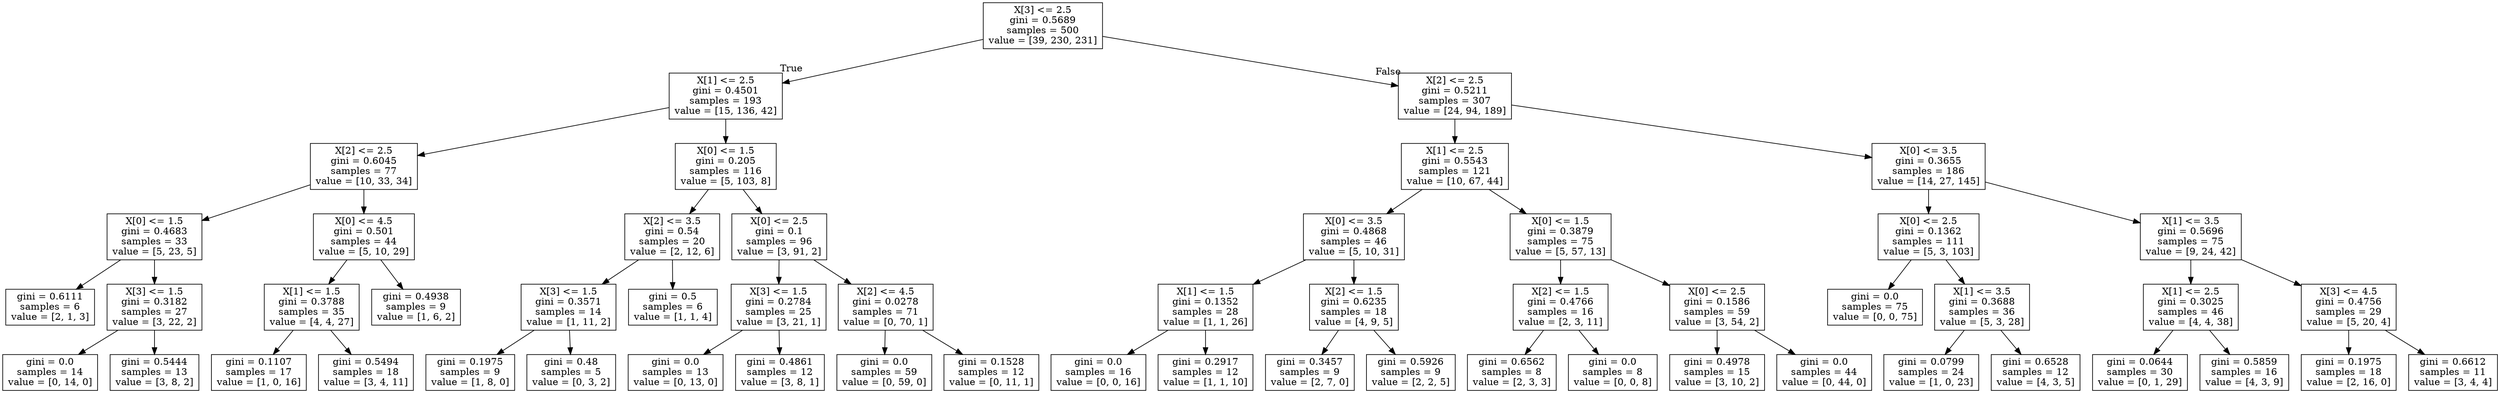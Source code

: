 digraph Tree {
node [shape=box] ;
0 [label="X[3] <= 2.5\ngini = 0.5689\nsamples = 500\nvalue = [39, 230, 231]"] ;
1 [label="X[1] <= 2.5\ngini = 0.4501\nsamples = 193\nvalue = [15, 136, 42]"] ;
0 -> 1 [labeldistance=2.5, labelangle=45, headlabel="True"] ;
2 [label="X[2] <= 2.5\ngini = 0.6045\nsamples = 77\nvalue = [10, 33, 34]"] ;
1 -> 2 ;
3 [label="X[0] <= 1.5\ngini = 0.4683\nsamples = 33\nvalue = [5, 23, 5]"] ;
2 -> 3 ;
4 [label="gini = 0.6111\nsamples = 6\nvalue = [2, 1, 3]"] ;
3 -> 4 ;
5 [label="X[3] <= 1.5\ngini = 0.3182\nsamples = 27\nvalue = [3, 22, 2]"] ;
3 -> 5 ;
6 [label="gini = 0.0\nsamples = 14\nvalue = [0, 14, 0]"] ;
5 -> 6 ;
7 [label="gini = 0.5444\nsamples = 13\nvalue = [3, 8, 2]"] ;
5 -> 7 ;
8 [label="X[0] <= 4.5\ngini = 0.501\nsamples = 44\nvalue = [5, 10, 29]"] ;
2 -> 8 ;
9 [label="X[1] <= 1.5\ngini = 0.3788\nsamples = 35\nvalue = [4, 4, 27]"] ;
8 -> 9 ;
10 [label="gini = 0.1107\nsamples = 17\nvalue = [1, 0, 16]"] ;
9 -> 10 ;
11 [label="gini = 0.5494\nsamples = 18\nvalue = [3, 4, 11]"] ;
9 -> 11 ;
12 [label="gini = 0.4938\nsamples = 9\nvalue = [1, 6, 2]"] ;
8 -> 12 ;
13 [label="X[0] <= 1.5\ngini = 0.205\nsamples = 116\nvalue = [5, 103, 8]"] ;
1 -> 13 ;
14 [label="X[2] <= 3.5\ngini = 0.54\nsamples = 20\nvalue = [2, 12, 6]"] ;
13 -> 14 ;
15 [label="X[3] <= 1.5\ngini = 0.3571\nsamples = 14\nvalue = [1, 11, 2]"] ;
14 -> 15 ;
16 [label="gini = 0.1975\nsamples = 9\nvalue = [1, 8, 0]"] ;
15 -> 16 ;
17 [label="gini = 0.48\nsamples = 5\nvalue = [0, 3, 2]"] ;
15 -> 17 ;
18 [label="gini = 0.5\nsamples = 6\nvalue = [1, 1, 4]"] ;
14 -> 18 ;
19 [label="X[0] <= 2.5\ngini = 0.1\nsamples = 96\nvalue = [3, 91, 2]"] ;
13 -> 19 ;
20 [label="X[3] <= 1.5\ngini = 0.2784\nsamples = 25\nvalue = [3, 21, 1]"] ;
19 -> 20 ;
21 [label="gini = 0.0\nsamples = 13\nvalue = [0, 13, 0]"] ;
20 -> 21 ;
22 [label="gini = 0.4861\nsamples = 12\nvalue = [3, 8, 1]"] ;
20 -> 22 ;
23 [label="X[2] <= 4.5\ngini = 0.0278\nsamples = 71\nvalue = [0, 70, 1]"] ;
19 -> 23 ;
24 [label="gini = 0.0\nsamples = 59\nvalue = [0, 59, 0]"] ;
23 -> 24 ;
25 [label="gini = 0.1528\nsamples = 12\nvalue = [0, 11, 1]"] ;
23 -> 25 ;
26 [label="X[2] <= 2.5\ngini = 0.5211\nsamples = 307\nvalue = [24, 94, 189]"] ;
0 -> 26 [labeldistance=2.5, labelangle=-45, headlabel="False"] ;
27 [label="X[1] <= 2.5\ngini = 0.5543\nsamples = 121\nvalue = [10, 67, 44]"] ;
26 -> 27 ;
28 [label="X[0] <= 3.5\ngini = 0.4868\nsamples = 46\nvalue = [5, 10, 31]"] ;
27 -> 28 ;
29 [label="X[1] <= 1.5\ngini = 0.1352\nsamples = 28\nvalue = [1, 1, 26]"] ;
28 -> 29 ;
30 [label="gini = 0.0\nsamples = 16\nvalue = [0, 0, 16]"] ;
29 -> 30 ;
31 [label="gini = 0.2917\nsamples = 12\nvalue = [1, 1, 10]"] ;
29 -> 31 ;
32 [label="X[2] <= 1.5\ngini = 0.6235\nsamples = 18\nvalue = [4, 9, 5]"] ;
28 -> 32 ;
33 [label="gini = 0.3457\nsamples = 9\nvalue = [2, 7, 0]"] ;
32 -> 33 ;
34 [label="gini = 0.5926\nsamples = 9\nvalue = [2, 2, 5]"] ;
32 -> 34 ;
35 [label="X[0] <= 1.5\ngini = 0.3879\nsamples = 75\nvalue = [5, 57, 13]"] ;
27 -> 35 ;
36 [label="X[2] <= 1.5\ngini = 0.4766\nsamples = 16\nvalue = [2, 3, 11]"] ;
35 -> 36 ;
37 [label="gini = 0.6562\nsamples = 8\nvalue = [2, 3, 3]"] ;
36 -> 37 ;
38 [label="gini = 0.0\nsamples = 8\nvalue = [0, 0, 8]"] ;
36 -> 38 ;
39 [label="X[0] <= 2.5\ngini = 0.1586\nsamples = 59\nvalue = [3, 54, 2]"] ;
35 -> 39 ;
40 [label="gini = 0.4978\nsamples = 15\nvalue = [3, 10, 2]"] ;
39 -> 40 ;
41 [label="gini = 0.0\nsamples = 44\nvalue = [0, 44, 0]"] ;
39 -> 41 ;
42 [label="X[0] <= 3.5\ngini = 0.3655\nsamples = 186\nvalue = [14, 27, 145]"] ;
26 -> 42 ;
43 [label="X[0] <= 2.5\ngini = 0.1362\nsamples = 111\nvalue = [5, 3, 103]"] ;
42 -> 43 ;
44 [label="gini = 0.0\nsamples = 75\nvalue = [0, 0, 75]"] ;
43 -> 44 ;
45 [label="X[1] <= 3.5\ngini = 0.3688\nsamples = 36\nvalue = [5, 3, 28]"] ;
43 -> 45 ;
46 [label="gini = 0.0799\nsamples = 24\nvalue = [1, 0, 23]"] ;
45 -> 46 ;
47 [label="gini = 0.6528\nsamples = 12\nvalue = [4, 3, 5]"] ;
45 -> 47 ;
48 [label="X[1] <= 3.5\ngini = 0.5696\nsamples = 75\nvalue = [9, 24, 42]"] ;
42 -> 48 ;
49 [label="X[1] <= 2.5\ngini = 0.3025\nsamples = 46\nvalue = [4, 4, 38]"] ;
48 -> 49 ;
50 [label="gini = 0.0644\nsamples = 30\nvalue = [0, 1, 29]"] ;
49 -> 50 ;
51 [label="gini = 0.5859\nsamples = 16\nvalue = [4, 3, 9]"] ;
49 -> 51 ;
52 [label="X[3] <= 4.5\ngini = 0.4756\nsamples = 29\nvalue = [5, 20, 4]"] ;
48 -> 52 ;
53 [label="gini = 0.1975\nsamples = 18\nvalue = [2, 16, 0]"] ;
52 -> 53 ;
54 [label="gini = 0.6612\nsamples = 11\nvalue = [3, 4, 4]"] ;
52 -> 54 ;
}